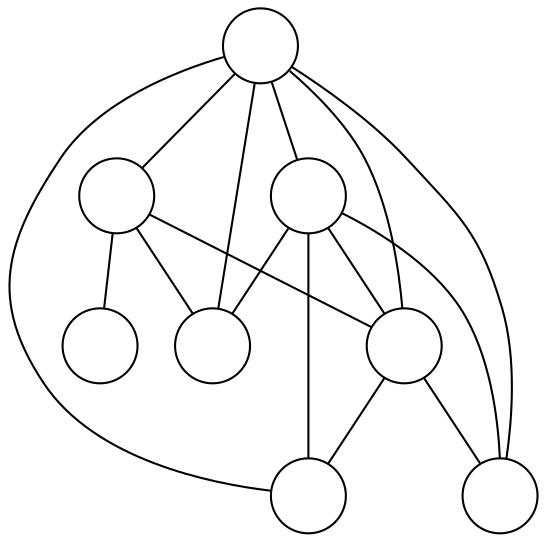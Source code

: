 graph G {
  node[label="", shape=circle]
  0;
  1;
  2;
  3;
  4;
  5;
  6;
  7;
  4 -- 0;
  4 -- 1;
  5 -- 2;
  5 -- 3;
  5 -- 4;
  6 -- 0;
  6 -- 1;
  6 -- 2;
  6 -- 4;
  7 -- 0;
  7 -- 1;
  7 -- 2;
  7 -- 4;
  7 -- 5;
  7 -- 6;
}
